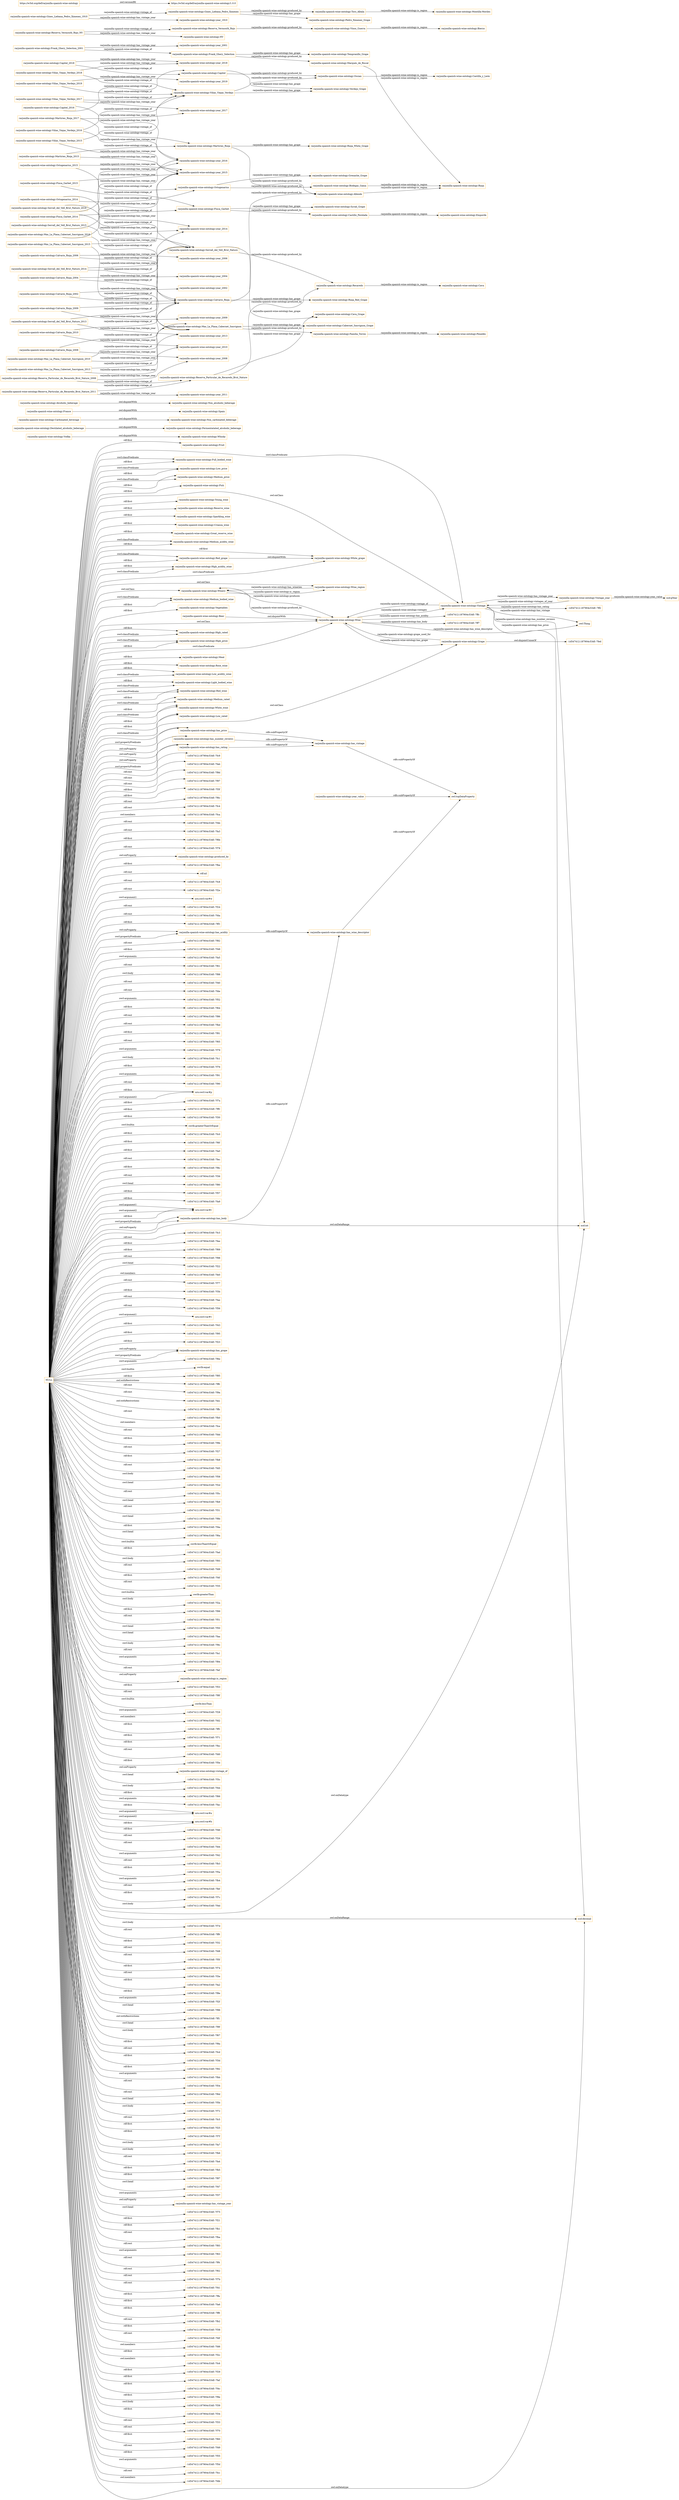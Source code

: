digraph ar2dtool_diagram { 
rankdir=LR;
size="1501"
node [shape = rectangle, color="orange"]; "rarjonilla-spanish-wine-ontology:Fruit" "rarjonilla-spanish-wine-ontology:Winery" "rarjonilla-spanish-wine-ontology:Full_bodied_wine" "rarjonilla-spanish-wine-ontology:Low_price" "rarjonilla-spanish-wine-ontology:Medium_price" "rarjonilla-spanish-wine-ontology:Fish" "rarjonilla-spanish-wine-ontology:Wine_region" "rarjonilla-spanish-wine-ontology:Young_wine" "rarjonilla-spanish-wine-ontology:Whisky" "rarjonilla-spanish-wine-ontology:Destilated_alcoholic_beberage" "rarjonilla-spanish-wine-ontology:Reserve_wine" "rarjonilla-spanish-wine-ontology:Non_carbonated_beberage" "rarjonilla-spanish-wine-ontology:Sparkling_wine" "rarjonilla-spanish-wine-ontology:Crianza_wine" "rarjonilla-spanish-wine-ontology:Vintage_year" "rarjonilla-spanish-wine-ontology:Great_reserve_wine" "rarjonilla-spanish-wine-ontology:Medium_acidity_wine" "rarjonilla-spanish-wine-ontology:France" "rarjonilla-spanish-wine-ontology:Vintage" "rarjonilla-spanish-wine-ontology:Alcoholic_beberage" "rarjonilla-spanish-wine-ontology:High_acidity_wine" "rarjonilla-spanish-wine-ontology:White_grape" "rarjonilla-spanish-wine-ontology:Grape" "rarjonilla-spanish-wine-ontology:Medium_bodied_wine" "rarjonilla-spanish-wine-ontology:Vegetables" "rarjonilla-spanish-wine-ontology:Wine" "rarjonilla-spanish-wine-ontology:High_rated" "rarjonilla-spanish-wine-ontology:High_price" "rarjonilla-spanish-wine-ontology:Spain" "rarjonilla-spanish-wine-ontology:Beer" "rarjonilla-spanish-wine-ontology:Red_grape" "rarjonilla-spanish-wine-ontology:Meat" "rarjonilla-spanish-wine-ontology:Carbonated_beverage" "rarjonilla-spanish-wine-ontology:Rose_wine" "rarjonilla-spanish-wine-ontology:Low_acidity_wine" "rarjonilla-spanish-wine-ontology:Light_bodied_wine" "rarjonilla-spanish-wine-ontology:Red_wine" "rarjonilla-spanish-wine-ontology:Medium_rated" "rarjonilla-spanish-wine-ontology:Non_alcoholic_beberage" "rarjonilla-spanish-wine-ontology:Fermentatated_alcoholic_beberage" "rarjonilla-spanish-wine-ontology:Vodka" "rarjonilla-spanish-wine-ontology:White_wine" "rarjonilla-spanish-wine-ontology:Low_rated" ; /*classes style*/
	"rarjonilla-spanish-wine-ontology:Familia_Torres" -> "rarjonilla-spanish-wine-ontology:Penedès" [ label = "rarjonilla-spanish-wine-ontology:is_region" ];
	"rarjonilla-spanish-wine-ontology:Mas_La_Plana_Cabernet_Sauvignon_2016" -> "rarjonilla-spanish-wine-ontology:Mas_La_Plana_Cabernet_Sauvignon" [ label = "rarjonilla-spanish-wine-ontology:vintage_of" ];
	"rarjonilla-spanish-wine-ontology:Mas_La_Plana_Cabernet_Sauvignon_2016" -> "rarjonilla-spanish-wine-ontology:year_2016" [ label = "rarjonilla-spanish-wine-ontology:has_vintage_year" ];
	"rarjonilla-spanish-wine-ontology:Capitel" -> "rarjonilla-spanish-wine-ontology:Ossian" [ label = "rarjonilla-spanish-wine-ontology:produced_by" ];
	"rarjonilla-spanish-wine-ontology:Capitel" -> "rarjonilla-spanish-wine-ontology:Verdejo_Grape" [ label = "rarjonilla-spanish-wine-ontology:has_grape" ];
	"rarjonilla-spanish-wine-ontology:Vinos_Guerra" -> "rarjonilla-spanish-wine-ontology:Bierzo" [ label = "rarjonilla-spanish-wine-ontology:is_region" ];
	"rarjonilla-spanish-wine-ontology:Frank_Ghery_Selection" -> "rarjonilla-spanish-wine-ontology:Marqués_de_Riscal" [ label = "rarjonilla-spanish-wine-ontology:produced_by" ];
	"rarjonilla-spanish-wine-ontology:Frank_Ghery_Selection" -> "rarjonilla-spanish-wine-ontology:Tempranillo_Grape" [ label = "rarjonilla-spanish-wine-ontology:has_grape" ];
	"rarjonilla-spanish-wine-ontology:Capitel_2016" -> "rarjonilla-spanish-wine-ontology:Capitel" [ label = "rarjonilla-spanish-wine-ontology:vintage_of" ];
	"rarjonilla-spanish-wine-ontology:Capitel_2016" -> "rarjonilla-spanish-wine-ontology:year_2016" [ label = "rarjonilla-spanish-wine-ontology:has_vintage_year" ];
	"rarjonilla-spanish-wine-ontology:Mas_La_Plana_Cabernet_Sauvignon_2010" -> "rarjonilla-spanish-wine-ontology:Mas_La_Plana_Cabernet_Sauvignon" [ label = "rarjonilla-spanish-wine-ontology:vintage_of" ];
	"rarjonilla-spanish-wine-ontology:Mas_La_Plana_Cabernet_Sauvignon_2010" -> "rarjonilla-spanish-wine-ontology:year_2010" [ label = "rarjonilla-spanish-wine-ontology:has_vintage_year" ];
	"rarjonilla-spanish-wine-ontology:Viñas_Viejas_Verdejo" -> "rarjonilla-spanish-wine-ontology:Ossian" [ label = "rarjonilla-spanish-wine-ontology:produced_by" ];
	"rarjonilla-spanish-wine-ontology:Viñas_Viejas_Verdejo" -> "rarjonilla-spanish-wine-ontology:Verdejo_Grape" [ label = "rarjonilla-spanish-wine-ontology:has_grape" ];
	"rarjonilla-spanish-wine-ontology:Viñas_Viejas_Verdejo_2018" -> "rarjonilla-spanish-wine-ontology:Viñas_Viejas_Verdejo" [ label = "rarjonilla-spanish-wine-ontology:vintage_of" ];
	"rarjonilla-spanish-wine-ontology:Viñas_Viejas_Verdejo_2018" -> "rarjonilla-spanish-wine-ontology:year_2018" [ label = "rarjonilla-spanish-wine-ontology:has_vintage_year" ];
	"rarjonilla-spanish-wine-ontology:Finca_Garbet" -> "rarjonilla-spanish-wine-ontology:Castillo_Perelada" [ label = "rarjonilla-spanish-wine-ontology:produced_by" ];
	"rarjonilla-spanish-wine-ontology:Finca_Garbet" -> "rarjonilla-spanish-wine-ontology:Syrah_Grape" [ label = "rarjonilla-spanish-wine-ontology:has_grape" ];
	"rarjonilla-spanish-wine-ontology:Serrall_del_Vell_Brut_Nature_2013" -> "rarjonilla-spanish-wine-ontology:Serrall_del_Vell_Brut_Nature" [ label = "rarjonilla-spanish-wine-ontology:vintage_of" ];
	"rarjonilla-spanish-wine-ontology:Serrall_del_Vell_Brut_Nature_2013" -> "rarjonilla-spanish-wine-ontology:year_2013" [ label = "rarjonilla-spanish-wine-ontology:has_vintage_year" ];
	"rarjonilla-spanish-wine-ontology:Mas_La_Plana_Cabernet_Sauvignon_2015" -> "rarjonilla-spanish-wine-ontology:Mas_La_Plana_Cabernet_Sauvignon" [ label = "rarjonilla-spanish-wine-ontology:vintage_of" ];
	"rarjonilla-spanish-wine-ontology:Mas_La_Plana_Cabernet_Sauvignon_2015" -> "rarjonilla-spanish-wine-ontology:year_2015" [ label = "rarjonilla-spanish-wine-ontology:has_vintage_year" ];
	"rarjonilla-spanish-wine-ontology:Reserva_Vermouth_Rojo" -> "rarjonilla-spanish-wine-ontology:Vinos_Guerra" [ label = "rarjonilla-spanish-wine-ontology:produced_by" ];
	"rarjonilla-spanish-wine-ontology:Castillo_Perelada" -> "rarjonilla-spanish-wine-ontology:Empordà" [ label = "rarjonilla-spanish-wine-ontology:is_region" ];
	"rarjonilla-spanish-wine-ontology:Reserva_Particular_de_Recaredo_Brut_Nature_2011" -> "rarjonilla-spanish-wine-ontology:Reserva_Particular_de_Recaredo_Brut_Nature" [ label = "rarjonilla-spanish-wine-ontology:vintage_of" ];
	"rarjonilla-spanish-wine-ontology:Reserva_Particular_de_Recaredo_Brut_Nature_2011" -> "rarjonilla-spanish-wine-ontology:year_2011" [ label = "rarjonilla-spanish-wine-ontology:has_vintage_year" ];
	"rarjonilla-spanish-wine-ontology:Beer" -> "rarjonilla-spanish-wine-ontology:Wine" [ label = "owl:disjointWith" ];
	"rarjonilla-spanish-wine-ontology:has_number_reviews" -> "rarjonilla-spanish-wine-ontology:has_vintage" [ label = "rdfs:subPropertyOf" ];
	"rarjonilla-spanish-wine-ontology:Viñas_Viejas_Verdejo_2017" -> "rarjonilla-spanish-wine-ontology:Viñas_Viejas_Verdejo" [ label = "rarjonilla-spanish-wine-ontology:vintage_of" ];
	"rarjonilla-spanish-wine-ontology:Viñas_Viejas_Verdejo_2017" -> "rarjonilla-spanish-wine-ontology:year_2017" [ label = "rarjonilla-spanish-wine-ontology:has_vintage_year" ];
	"rarjonilla-spanish-wine-ontology:Grape" -> "-1d547412:187904c53df:-7fed" [ label = "owl:disjointUnionOf" ];
	"rarjonilla-spanish-wine-ontology:Calvario_Rioja_2004" -> "rarjonilla-spanish-wine-ontology:Calvario_Rioja" [ label = "rarjonilla-spanish-wine-ontology:vintage_of" ];
	"rarjonilla-spanish-wine-ontology:Calvario_Rioja_2004" -> "rarjonilla-spanish-wine-ontology:year_2004" [ label = "rarjonilla-spanish-wine-ontology:has_vintage_year" ];
	"rarjonilla-spanish-wine-ontology:year_value" -> "owl:topDataProperty" [ label = "rdfs:subPropertyOf" ];
	"rarjonilla-spanish-wine-ontology:has_acidity" -> "rarjonilla-spanish-wine-ontology:has_wine_descriptor" [ label = "rdfs:subPropertyOf" ];
	"rarjonilla-spanish-wine-ontology:France" -> "rarjonilla-spanish-wine-ontology:Spain" [ label = "owl:disjointWith" ];
	"rarjonilla-spanish-wine-ontology:Allende" -> "rarjonilla-spanish-wine-ontology:Rioja" [ label = "rarjonilla-spanish-wine-ontology:is_region" ];
	"rarjonilla-spanish-wine-ontology:has_rating" -> "rarjonilla-spanish-wine-ontology:has_vintage" [ label = "rdfs:subPropertyOf" ];
	"rarjonilla-spanish-wine-ontology:has_vintage" -> "owl:topDataProperty" [ label = "rdfs:subPropertyOf" ];
	"rarjonilla-spanish-wine-ontology:Octogenarius_2015" -> "rarjonilla-spanish-wine-ontology:Octogenarius" [ label = "rarjonilla-spanish-wine-ontology:vintage_of" ];
	"rarjonilla-spanish-wine-ontology:Octogenarius_2015" -> "rarjonilla-spanish-wine-ontology:year_2015" [ label = "rarjonilla-spanish-wine-ontology:has_vintage_year" ];
	"rarjonilla-spanish-wine-ontology:Calvario_Rioja_2009" -> "rarjonilla-spanish-wine-ontology:Calvario_Rioja" [ label = "rarjonilla-spanish-wine-ontology:vintage_of" ];
	"rarjonilla-spanish-wine-ontology:Calvario_Rioja_2009" -> "rarjonilla-spanish-wine-ontology:year_2009" [ label = "rarjonilla-spanish-wine-ontology:has_vintage_year" ];
	"rarjonilla-spanish-wine-ontology:Vodka" -> "rarjonilla-spanish-wine-ontology:Whisky" [ label = "owl:disjointWith" ];
	"rarjonilla-spanish-wine-ontology:Mas_La_Plana_Cabernet_Sauvignon" -> "rarjonilla-spanish-wine-ontology:Familia_Torres" [ label = "rarjonilla-spanish-wine-ontology:produced_by" ];
	"rarjonilla-spanish-wine-ontology:Mas_La_Plana_Cabernet_Sauvignon" -> "rarjonilla-spanish-wine-ontology:Cabernet_Sauvignon_Grape" [ label = "rarjonilla-spanish-wine-ontology:has_grape" ];
	"rarjonilla-spanish-wine-ontology:Destilated_alcoholic_beberage" -> "rarjonilla-spanish-wine-ontology:Fermentatated_alcoholic_beberage" [ label = "owl:disjointWith" ];
	"rarjonilla-spanish-wine-ontology:Martiries_Rioja_2017" -> "rarjonilla-spanish-wine-ontology:Martiries_Rioja" [ label = "rarjonilla-spanish-wine-ontology:vintage_of" ];
	"rarjonilla-spanish-wine-ontology:Martiries_Rioja_2017" -> "rarjonilla-spanish-wine-ontology:year_2017" [ label = "rarjonilla-spanish-wine-ontology:has_vintage_year" ];
	"rarjonilla-spanish-wine-ontology:Viñas_Viejas_Verdejo_2016" -> "rarjonilla-spanish-wine-ontology:Viñas_Viejas_Verdejo" [ label = "rarjonilla-spanish-wine-ontology:vintage_of" ];
	"rarjonilla-spanish-wine-ontology:Viñas_Viejas_Verdejo_2016" -> "rarjonilla-spanish-wine-ontology:year_2016" [ label = "rarjonilla-spanish-wine-ontology:has_vintage_year" ];
	"rarjonilla-spanish-wine-ontology:Martiries_Rioja" -> "rarjonilla-spanish-wine-ontology:Allende" [ label = "rarjonilla-spanish-wine-ontology:produced_by" ];
	"rarjonilla-spanish-wine-ontology:Martiries_Rioja" -> "rarjonilla-spanish-wine-ontology:Rioja_White_Grape" [ label = "rarjonilla-spanish-wine-ontology:has_grape" ];
	"rarjonilla-spanish-wine-ontology:Finca_Garbet_2015" -> "rarjonilla-spanish-wine-ontology:Finca_Garbet" [ label = "rarjonilla-spanish-wine-ontology:vintage_of" ];
	"rarjonilla-spanish-wine-ontology:Finca_Garbet_2015" -> "rarjonilla-spanish-wine-ontology:year_2015" [ label = "rarjonilla-spanish-wine-ontology:has_vintage_year" ];
	"rarjonilla-spanish-wine-ontology:has_body" -> "rarjonilla-spanish-wine-ontology:has_wine_descriptor" [ label = "rdfs:subPropertyOf" ];
	"rarjonilla-spanish-wine-ontology:Reserva_Particular_de_Recaredo_Brut_Nature_2008" -> "rarjonilla-spanish-wine-ontology:Reserva_Particular_de_Recaredo_Brut_Nature" [ label = "rarjonilla-spanish-wine-ontology:vintage_of" ];
	"rarjonilla-spanish-wine-ontology:Reserva_Particular_de_Recaredo_Brut_Nature_2008" -> "rarjonilla-spanish-wine-ontology:year_2008" [ label = "rarjonilla-spanish-wine-ontology:has_vintage_year" ];
	"rarjonilla-spanish-wine-ontology:Marqués_de_Riscal" -> "rarjonilla-spanish-wine-ontology:Rioja" [ label = "rarjonilla-spanish-wine-ontology:is_region" ];
	"rarjonilla-spanish-wine-ontology:Frank_Ghery_Selection_2001" -> "rarjonilla-spanish-wine-ontology:Frank_Ghery_Selection" [ label = "rarjonilla-spanish-wine-ontology:vintage_of" ];
	"rarjonilla-spanish-wine-ontology:Frank_Ghery_Selection_2001" -> "rarjonilla-spanish-wine-ontology:year_2001" [ label = "rarjonilla-spanish-wine-ontology:has_vintage_year" ];
	"rarjonilla-spanish-wine-ontology:Mas_La_Plana_Cabernet_Sauvignon_2013" -> "rarjonilla-spanish-wine-ontology:Mas_La_Plana_Cabernet_Sauvignon" [ label = "rarjonilla-spanish-wine-ontology:vintage_of" ];
	"rarjonilla-spanish-wine-ontology:Mas_La_Plana_Cabernet_Sauvignon_2013" -> "rarjonilla-spanish-wine-ontology:year_2013" [ label = "rarjonilla-spanish-wine-ontology:has_vintage_year" ];
	"NULL" -> "-1d547412:187904c53df:-7fc9" [ label = "rdf:rest" ];
	"NULL" -> "rarjonilla-spanish-wine-ontology:has_number_reviews" [ label = "owl:onProperty" ];
	"NULL" -> "-1d547412:187904c53df:-7fab" [ label = "rdf:rest" ];
	"NULL" -> "-1d547412:187904c53df:-7f8d" [ label = "rdf:rest" ];
	"NULL" -> "-1d547412:187904c53df:-7f97" [ label = "rdf:first" ];
	"NULL" -> "rarjonilla-spanish-wine-ontology:Low_acidity_wine" [ label = "rdf:first" ];
	"NULL" -> "-1d547412:187904c53df:-7f3f" [ label = "rdf:first" ];
	"NULL" -> "-1d547412:187904c53df:-7f6c" [ label = "rdf:rest" ];
	"NULL" -> "-1d547412:187904c53df:-7fc4" [ label = "rdf:rest" ];
	"NULL" -> "-1d547412:187904c53df:-7fca" [ label = "owl:members" ];
	"NULL" -> "-1d547412:187904c53df:-7f4b" [ label = "rdf:rest" ];
	"NULL" -> "rarjonilla-spanish-wine-ontology:Full_bodied_wine" [ label = "rdf:first" ];
	"NULL" -> "-1d547412:187904c53df:-7fa3" [ label = "rdf:rest" ];
	"NULL" -> "-1d547412:187904c53df:-7f6b" [ label = "rdf:first" ];
	"NULL" -> "rarjonilla-spanish-wine-ontology:High_acidity_wine" [ label = "swrl:classPredicate" ];
	"NULL" -> "-1d547412:187904c53df:-7f78" [ label = "rdf:rest" ];
	"NULL" -> "rarjonilla-spanish-wine-ontology:produced_by" [ label = "owl:onProperty" ];
	"NULL" -> "-1d547412:187904c53df:-7fbe" [ label = "rdf:first" ];
	"NULL" -> "rdf:nil" [ label = "rdf:rest" ];
	"NULL" -> "-1d547412:187904c53df:-7fc8" [ label = "rdf:rest" ];
	"NULL" -> "rarjonilla-spanish-wine-ontology:Wine" [ label = "owl:onClass" ];
	"NULL" -> "rarjonilla-spanish-wine-ontology:Red_grape" [ label = "swrl:classPredicate" ];
	"NULL" -> "-1d547412:187904c53df:-7f2e" [ label = "rdf:rest" ];
	"NULL" -> "rarjonilla-spanish-wine-ontology:Medium_rated" [ label = "swrl:classPredicate" ];
	"NULL" -> "urn:swrl:var#w" [ label = "swrl:argument1" ];
	"NULL" -> "-1d547412:187904c53df:-7f24" [ label = "rdf:rest" ];
	"NULL" -> "-1d547412:187904c53df:-7fda" [ label = "rdf:rest" ];
	"NULL" -> "-1d547412:187904c53df:-7ff3" [ label = "rdf:first" ];
	"NULL" -> "rarjonilla-spanish-wine-ontology:has_price" [ label = "swrl:propertyPredicate" ];
	"NULL" -> "-1d547412:187904c53df:-7f82" [ label = "rdf:rest" ];
	"NULL" -> "-1d547412:187904c53df:-7f48" [ label = "rdf:first" ];
	"NULL" -> "rarjonilla-spanish-wine-ontology:Vintage" [ label = "swrl:classPredicate" ];
	"NULL" -> "-1d547412:187904c53df:-7fa5" [ label = "swrl:arguments" ];
	"NULL" -> "-1d547412:187904c53df:-7f61" [ label = "rdf:rest" ];
	"NULL" -> "-1d547412:187904c53df:-7f88" [ label = "swrl:body" ];
	"NULL" -> "-1d547412:187904c53df:-7f40" [ label = "rdf:rest" ];
	"NULL" -> "rarjonilla-spanish-wine-ontology:Low_price" [ label = "rdf:first" ];
	"NULL" -> "rarjonilla-spanish-wine-ontology:White_grape" [ label = "swrl:classPredicate" ];
	"NULL" -> "-1d547412:187904c53df:-7fde" [ label = "rdf:rest" ];
	"NULL" -> "-1d547412:187904c53df:-7f52" [ label = "swrl:arguments" ];
	"NULL" -> "-1d547412:187904c53df:-7f64" [ label = "rdf:first" ];
	"NULL" -> "rarjonilla-spanish-wine-ontology:Red_wine" [ label = "swrl:classPredicate" ];
	"NULL" -> "-1d547412:187904c53df:-7f86" [ label = "rdf:rest" ];
	"NULL" -> "-1d547412:187904c53df:-7fbd" [ label = "rdf:rest" ];
	"NULL" -> "-1d547412:187904c53df:-7f81" [ label = "rdf:first" ];
	"NULL" -> "rarjonilla-spanish-wine-ontology:has_rating" [ label = "owl:onProperty" ];
	"NULL" -> "-1d547412:187904c53df:-7f65" [ label = "rdf:rest" ];
	"NULL" -> "rarjonilla-spanish-wine-ontology:Medium_bodied_wine" [ label = "swrl:classPredicate" ];
	"NULL" -> "-1d547412:187904c53df:-7f79" [ label = "swrl:arguments" ];
	"NULL" -> "rarjonilla-spanish-wine-ontology:has_acidity" [ label = "swrl:propertyPredicate" ];
	"NULL" -> "rarjonilla-spanish-wine-ontology:Wine" [ label = "swrl:classPredicate" ];
	"NULL" -> "-1d547412:187904c53df:-7fc1" [ label = "swrl:body" ];
	"NULL" -> "-1d547412:187904c53df:-7f76" [ label = "rdf:first" ];
	"NULL" -> "rarjonilla-spanish-wine-ontology:Crianza_wine" [ label = "rdf:first" ];
	"NULL" -> "-1d547412:187904c53df:-7f91" [ label = "swrl:arguments" ];
	"NULL" -> "-1d547412:187904c53df:-7f90" [ label = "rdf:rest" ];
	"NULL" -> "urn:swrl:var#p" [ label = "rdf:first" ];
	"NULL" -> "-1d547412:187904c53df:-7f7a" [ label = "rdf:first" ];
	"NULL" -> "-1d547412:187904c53df:-7ff0" [ label = "rdf:first" ];
	"NULL" -> "-1d547412:187904c53df:-7f30" [ label = "rdf:first" ];
	"NULL" -> "swrlb:greaterThanOrEqual" [ label = "swrl:builtin" ];
	"NULL" -> "rarjonilla-spanish-wine-ontology:Sparkling_wine" [ label = "rdf:first" ];
	"NULL" -> "-1d547412:187904c53df:-7fc0" [ label = "rdf:first" ];
	"NULL" -> "-1d547412:187904c53df:-7f6f" [ label = "rdf:first" ];
	"NULL" -> "-1d547412:187904c53df:-7fa0" [ label = "rdf:first" ];
	"NULL" -> "-1d547412:187904c53df:-7fec" [ label = "rdf:rest" ];
	"NULL" -> "-1d547412:187904c53df:-7f8c" [ label = "rdf:first" ];
	"NULL" -> "-1d547412:187904c53df:-7f36" [ label = "rdf:rest" ];
	"NULL" -> "-1d547412:187904c53df:-7f80" [ label = "swrl:head" ];
	"NULL" -> "-1d547412:187904c53df:-7f57" [ label = "rdf:first" ];
	"NULL" -> "-1d547412:187904c53df:-7fa9" [ label = "rdf:first" ];
	"NULL" -> "rarjonilla-spanish-wine-ontology:Vegetables" [ label = "rdf:first" ];
	"NULL" -> "urn:swrl:var#r" [ label = "swrl:argument1" ];
	"NULL" -> "xsd:int" [ label = "owl:onDatatype" ];
	"NULL" -> "-1d547412:187904c53df:-7fc3" [ label = "rdf:rest" ];
	"NULL" -> "-1d547412:187904c53df:-7fee" [ label = "rdf:first" ];
	"NULL" -> "-1d547412:187904c53df:-7f69" [ label = "rdf:first" ];
	"NULL" -> "rarjonilla-spanish-wine-ontology:Medium_rated" [ label = "rdf:first" ];
	"NULL" -> "-1d547412:187904c53df:-7f98" [ label = "rdf:rest" ];
	"NULL" -> "-1d547412:187904c53df:-7f22" [ label = "swrl:head" ];
	"NULL" -> "urn:swrl:var#p" [ label = "swrl:argument2" ];
	"NULL" -> "-1d547412:187904c53df:-7fe0" [ label = "owl:members" ];
	"NULL" -> "-1d547412:187904c53df:-7f77" [ label = "rdf:rest" ];
	"NULL" -> "-1d547412:187904c53df:-7f3b" [ label = "rdf:first" ];
	"NULL" -> "-1d547412:187904c53df:-7fae" [ label = "rdf:rest" ];
	"NULL" -> "rarjonilla-spanish-wine-ontology:has_price" [ label = "owl:onProperty" ];
	"NULL" -> "-1d547412:187904c53df:-7f56" [ label = "rdf:rest" ];
	"NULL" -> "urn:swrl:var#v" [ label = "swrl:argument1" ];
	"NULL" -> "-1d547412:187904c53df:-7f43" [ label = "rdf:first" ];
	"NULL" -> "-1d547412:187904c53df:-7f95" [ label = "rdf:first" ];
	"NULL" -> "-1d547412:187904c53df:-7f23" [ label = "rdf:first" ];
	"NULL" -> "rarjonilla-spanish-wine-ontology:Light_bodied_wine" [ label = "rdf:first" ];
	"NULL" -> "rarjonilla-spanish-wine-ontology:has_grape" [ label = "owl:onProperty" ];
	"NULL" -> "-1d547412:187904c53df:-7f6e" [ label = "swrl:arguments" ];
	"NULL" -> "swrlb:equal" [ label = "swrl:builtin" ];
	"NULL" -> "-1d547412:187904c53df:-7f85" [ label = "rdf:first" ];
	"NULL" -> "-1d547412:187904c53df:-7ff6" [ label = "owl:withRestrictions" ];
	"NULL" -> "-1d547412:187904c53df:-7f9a" [ label = "rdf:rest" ];
	"NULL" -> "-1d547412:187904c53df:-7fd1" [ label = "rdf:rest" ];
	"NULL" -> "rarjonilla-spanish-wine-ontology:has_acidity" [ label = "owl:onProperty" ];
	"NULL" -> "-1d547412:187904c53df:-7ffb" [ label = "owl:withRestrictions" ];
	"NULL" -> "-1d547412:187904c53df:-7fb0" [ label = "rdf:rest" ];
	"NULL" -> "-1d547412:187904c53df:-7fce" [ label = "owl:members" ];
	"NULL" -> "-1d547412:187904c53df:-7fdd" [ label = "rdf:rest" ];
	"NULL" -> "rarjonilla-spanish-wine-ontology:Rose_wine" [ label = "rdf:first" ];
	"NULL" -> "-1d547412:187904c53df:-7f9b" [ label = "rdf:first" ];
	"NULL" -> "-1d547412:187904c53df:-7f27" [ label = "rdf:rest" ];
	"NULL" -> "-1d547412:187904c53df:-7fb8" [ label = "rdf:first" ];
	"NULL" -> "-1d547412:187904c53df:-7fd5" [ label = "rdf:rest" ];
	"NULL" -> "-1d547412:187904c53df:-7f58" [ label = "swrl:body" ];
	"NULL" -> "-1d547412:187904c53df:-7f2d" [ label = "swrl:head" ];
	"NULL" -> "-1d547412:187904c53df:-7f5c" [ label = "rdf:rest" ];
	"NULL" -> "rarjonilla-spanish-wine-ontology:Vintage" [ label = "owl:onClass" ];
	"NULL" -> "-1d547412:187904c53df:-7fb9" [ label = "swrl:head" ];
	"NULL" -> "rarjonilla-spanish-wine-ontology:Medium_bodied_wine" [ label = "rdf:first" ];
	"NULL" -> "rarjonilla-spanish-wine-ontology:Red_wine" [ label = "rdf:first" ];
	"NULL" -> "-1d547412:187904c53df:-7f31" [ label = "rdf:rest" ];
	"NULL" -> "-1d547412:187904c53df:-7f8b" [ label = "swrl:head" ];
	"NULL" -> "-1d547412:187904c53df:-7f4a" [ label = "rdf:first" ];
	"NULL" -> "-1d547412:187904c53df:-7f6a" [ label = "swrl:head" ];
	"NULL" -> "swrlb:lessThanOrEqual" [ label = "swrl:builtin" ];
	"NULL" -> "-1d547412:187904c53df:-7fad" [ label = "rdf:first" ];
	"NULL" -> "-1d547412:187904c53df:-7f93" [ label = "swrl:body" ];
	"NULL" -> "-1d547412:187904c53df:-7fd9" [ label = "rdf:rest" ];
	"NULL" -> "-1d547412:187904c53df:-7f4f" [ label = "rdf:first" ];
	"NULL" -> "urn:swrl:var#r" [ label = "swrl:argument2" ];
	"NULL" -> "rarjonilla-spanish-wine-ontology:has_rating" [ label = "swrl:propertyPredicate" ];
	"NULL" -> "-1d547412:187904c53df:-7f35" [ label = "rdf:rest" ];
	"NULL" -> "rarjonilla-spanish-wine-ontology:Low_rated" [ label = "rdf:first" ];
	"NULL" -> "rarjonilla-spanish-wine-ontology:Meat" [ label = "rdf:first" ];
	"NULL" -> "swrlb:greaterThan" [ label = "swrl:builtin" ];
	"NULL" -> "-1d547412:187904c53df:-7f2a" [ label = "swrl:body" ];
	"NULL" -> "-1d547412:187904c53df:-7f99" [ label = "rdf:first" ];
	"NULL" -> "-1d547412:187904c53df:-7f51" [ label = "rdf:rest" ];
	"NULL" -> "-1d547412:187904c53df:-7f50" [ label = "swrl:head" ];
	"NULL" -> "-1d547412:187904c53df:-7faa" [ label = "swrl:head" ];
	"NULL" -> "-1d547412:187904c53df:-7f9c" [ label = "swrl:body" ];
	"NULL" -> "-1d547412:187904c53df:-7fa1" [ label = "rdf:rest" ];
	"NULL" -> "-1d547412:187904c53df:-7f84" [ label = "swrl:arguments" ];
	"NULL" -> "-1d547412:187904c53df:-7fef" [ label = "rdf:rest" ];
	"NULL" -> "rarjonilla-spanish-wine-ontology:is_region" [ label = "owl:onProperty" ];
	"NULL" -> "-1d547412:187904c53df:-7f53" [ label = "rdf:first" ];
	"NULL" -> "rarjonilla-spanish-wine-ontology:Medium_price" [ label = "rdf:first" ];
	"NULL" -> "-1d547412:187904c53df:-7f8f" [ label = "rdf:rest" ];
	"NULL" -> "swrlb:lessThan" [ label = "swrl:builtin" ];
	"NULL" -> "-1d547412:187904c53df:-7f28" [ label = "swrl:arguments" ];
	"NULL" -> "rarjonilla-spanish-wine-ontology:Winery" [ label = "owl:onClass" ];
	"NULL" -> "-1d547412:187904c53df:-7fd2" [ label = "owl:members" ];
	"NULL" -> "-1d547412:187904c53df:-7ff5" [ label = "rdf:first" ];
	"NULL" -> "-1d547412:187904c53df:-7f71" [ label = "rdf:first" ];
	"NULL" -> "rarjonilla-spanish-wine-ontology:Young_wine" [ label = "rdf:first" ];
	"NULL" -> "-1d547412:187904c53df:-7fbc" [ label = "rdf:first" ];
	"NULL" -> "-1d547412:187904c53df:-7fd0" [ label = "rdf:rest" ];
	"NULL" -> "rarjonilla-spanish-wine-ontology:High_rated" [ label = "rdf:first" ];
	"NULL" -> "-1d547412:187904c53df:-7f5e" [ label = "rdf:first" ];
	"NULL" -> "rarjonilla-spanish-wine-ontology:vintage_of" [ label = "owl:onProperty" ];
	"NULL" -> "-1d547412:187904c53df:-7f3c" [ label = "swrl:head" ];
	"NULL" -> "-1d547412:187904c53df:-7f44" [ label = "swrl:body" ];
	"NULL" -> "-1d547412:187904c53df:-7f66" [ label = "rdf:first" ];
	"NULL" -> "-1d547412:187904c53df:-7fac" [ label = "swrl:arguments" ];
	"NULL" -> "urn:swrl:var#a" [ label = "rdf:first" ];
	"NULL" -> "urn:swrl:var#b" [ label = "swrl:argument2" ];
	"NULL" -> "-1d547412:187904c53df:-7f46" [ label = "rdf:first" ];
	"NULL" -> "-1d547412:187904c53df:-7f26" [ label = "rdf:rest" ];
	"NULL" -> "rarjonilla-spanish-wine-ontology:Great_reserve_wine" [ label = "rdf:first" ];
	"NULL" -> "rarjonilla-spanish-wine-ontology:White_grape" [ label = "rdf:first" ];
	"NULL" -> "-1d547412:187904c53df:-7fd4" [ label = "rdf:rest" ];
	"NULL" -> "-1d547412:187904c53df:-7f42" [ label = "swrl:arguments" ];
	"NULL" -> "xsd:int" [ label = "owl:onDataRange" ];
	"NULL" -> "-1d547412:187904c53df:-7fb3" [ label = "rdf:rest" ];
	"NULL" -> "-1d547412:187904c53df:-7f5a" [ label = "rdf:first" ];
	"NULL" -> "-1d547412:187904c53df:-7fb4" [ label = "swrl:arguments" ];
	"NULL" -> "-1d547412:187904c53df:-7fbf" [ label = "rdf:rest" ];
	"NULL" -> "rarjonilla-spanish-wine-ontology:has_grape" [ label = "swrl:propertyPredicate" ];
	"NULL" -> "rarjonilla-spanish-wine-ontology:Low_rated" [ label = "swrl:classPredicate" ];
	"NULL" -> "rarjonilla-spanish-wine-ontology:High_acidity_wine" [ label = "rdf:first" ];
	"NULL" -> "-1d547412:187904c53df:-7f7c" [ label = "rdf:first" ];
	"NULL" -> "urn:swrl:var#r" [ label = "rdf:first" ];
	"NULL" -> "-1d547412:187904c53df:-7f4d" [ label = "swrl:body" ];
	"NULL" -> "xsd:decimal" [ label = "owl:onDataRange" ];
	"NULL" -> "-1d547412:187904c53df:-7f7d" [ label = "swrl:body" ];
	"NULL" -> "rarjonilla-spanish-wine-ontology:White_wine" [ label = "swrl:classPredicate" ];
	"NULL" -> "-1d547412:187904c53df:-7ff9" [ label = "rdf:rest" ];
	"NULL" -> "urn:swrl:var#b" [ label = "rdf:first" ];
	"NULL" -> "-1d547412:187904c53df:-7f32" [ label = "rdf:first" ];
	"NULL" -> "-1d547412:187904c53df:-7fd8" [ label = "rdf:rest" ];
	"NULL" -> "urn:swrl:var#a" [ label = "swrl:argument2" ];
	"NULL" -> "-1d547412:187904c53df:-7f5f" [ label = "rdf:rest" ];
	"NULL" -> "-1d547412:187904c53df:-7f74" [ label = "rdf:first" ];
	"NULL" -> "-1d547412:187904c53df:-7f3e" [ label = "rdf:rest" ];
	"NULL" -> "-1d547412:187904c53df:-7fa2" [ label = "rdf:first" ];
	"NULL" -> "-1d547412:187904c53df:-7f8e" [ label = "rdf:first" ];
	"NULL" -> "rarjonilla-spanish-wine-ontology:Full_bodied_wine" [ label = "swrl:classPredicate" ];
	"NULL" -> "-1d547412:187904c53df:-7f2f" [ label = "swrl:arguments" ];
	"NULL" -> "-1d547412:187904c53df:-7f96" [ label = "swrl:head" ];
	"NULL" -> "-1d547412:187904c53df:-7ff1" [ label = "owl:withRestrictions" ];
	"NULL" -> "-1d547412:187904c53df:-7f9f" [ label = "swrl:head" ];
	"NULL" -> "rarjonilla-spanish-wine-ontology:Fish" [ label = "rdf:first" ];
	"NULL" -> "-1d547412:187904c53df:-7f67" [ label = "swrl:body" ];
	"NULL" -> "-1d547412:187904c53df:-7f8a" [ label = "rdf:first" ];
	"NULL" -> "rarjonilla-spanish-wine-ontology:Light_bodied_wine" [ label = "swrl:classPredicate" ];
	"NULL" -> "-1d547412:187904c53df:-7fcd" [ label = "rdf:rest" ];
	"NULL" -> "-1d547412:187904c53df:-7f3d" [ label = "rdf:first" ];
	"NULL" -> "-1d547412:187904c53df:-7f92" [ label = "rdf:first" ];
	"NULL" -> "-1d547412:187904c53df:-7fbb" [ label = "swrl:arguments" ];
	"NULL" -> "rarjonilla-spanish-wine-ontology:Medium_price" [ label = "swrl:classPredicate" ];
	"NULL" -> "-1d547412:187904c53df:-7f54" [ label = "rdf:rest" ];
	"NULL" -> "-1d547412:187904c53df:-7f6d" [ label = "rdf:rest" ];
	"NULL" -> "-1d547412:187904c53df:-7f5b" [ label = "swrl:head" ];
	"NULL" -> "-1d547412:187904c53df:-7f72" [ label = "swrl:body" ];
	"NULL" -> "-1d547412:187904c53df:-7fc5" [ label = "rdf:rest" ];
	"NULL" -> "-1d547412:187904c53df:-7f25" [ label = "rdf:first" ];
	"NULL" -> "-1d547412:187904c53df:-7f7f" [ label = "rdf:first" ];
	"NULL" -> "-1d547412:187904c53df:-7fa7" [ label = "swrl:body" ];
	"NULL" -> "-1d547412:187904c53df:-7fb6" [ label = "swrl:body" ];
	"NULL" -> "-1d547412:187904c53df:-7fa4" [ label = "rdf:rest" ];
	"NULL" -> "rarjonilla-spanish-wine-ontology:has_body" [ label = "owl:onProperty" ];
	"NULL" -> "-1d547412:187904c53df:-7fb5" [ label = "rdf:first" ];
	"NULL" -> "-1d547412:187904c53df:-7f87" [ label = "rdf:first" ];
	"NULL" -> "-1d547412:187904c53df:-7f47" [ label = "swrl:head" ];
	"NULL" -> "rarjonilla-spanish-wine-ontology:Red_grape" [ label = "rdf:first" ];
	"NULL" -> "rarjonilla-spanish-wine-ontology:has_body" [ label = "swrl:propertyPredicate" ];
	"NULL" -> "rarjonilla-spanish-wine-ontology:High_rated" [ label = "swrl:classPredicate" ];
	"NULL" -> "rarjonilla-spanish-wine-ontology:High_price" [ label = "swrl:classPredicate" ];
	"NULL" -> "-1d547412:187904c53df:-7f37" [ label = "swrl:arguments" ];
	"NULL" -> "rarjonilla-spanish-wine-ontology:has_vintage_year" [ label = "owl:onProperty" ];
	"NULL" -> "-1d547412:187904c53df:-7f75" [ label = "swrl:head" ];
	"NULL" -> "-1d547412:187904c53df:-7f21" [ label = "rdf:first" ];
	"NULL" -> "-1d547412:187904c53df:-7fb1" [ label = "rdf:first" ];
	"NULL" -> "rarjonilla-spanish-wine-ontology:High_price" [ label = "rdf:first" ];
	"NULL" -> "-1d547412:187904c53df:-7fba" [ label = "rdf:rest" ];
	"NULL" -> "-1d547412:187904c53df:-7f83" [ label = "rdf:rest" ];
	"NULL" -> "rarjonilla-spanish-wine-ontology:Low_price" [ label = "swrl:classPredicate" ];
	"NULL" -> "-1d547412:187904c53df:-7f63" [ label = "swrl:arguments" ];
	"NULL" -> "rarjonilla-spanish-wine-ontology:Low_acidity_wine" [ label = "swrl:classPredicate" ];
	"NULL" -> "-1d547412:187904c53df:-7ff4" [ label = "rdf:rest" ];
	"NULL" -> "-1d547412:187904c53df:-7f62" [ label = "rdf:rest" ];
	"NULL" -> "-1d547412:187904c53df:-7f7b" [ label = "rdf:rest" ];
	"NULL" -> "rarjonilla-spanish-wine-ontology:Grape" [ label = "owl:onClass" ];
	"NULL" -> "-1d547412:187904c53df:-7f41" [ label = "rdf:rest" ];
	"NULL" -> "-1d547412:187904c53df:-7ffa" [ label = "rdf:first" ];
	"NULL" -> "-1d547412:187904c53df:-7fa6" [ label = "rdf:first" ];
	"NULL" -> "rarjonilla-spanish-wine-ontology:Fruit" [ label = "rdf:first" ];
	"NULL" -> "-1d547412:187904c53df:-7ff8" [ label = "rdf:first" ];
	"NULL" -> "-1d547412:187904c53df:-7fb2" [ label = "rdf:rest" ];
	"NULL" -> "-1d547412:187904c53df:-7f38" [ label = "rdf:first" ];
	"NULL" -> "-1d547412:187904c53df:-7fdf" [ label = "rdf:rest" ];
	"NULL" -> "rarjonilla-spanish-wine-ontology:Wine_region" [ label = "owl:onClass" ];
	"NULL" -> "-1d547412:187904c53df:-7fd6" [ label = "owl:members" ];
	"NULL" -> "-1d547412:187904c53df:-7f2c" [ label = "rdf:first" ];
	"NULL" -> "-1d547412:187904c53df:-7fc6" [ label = "owl:members" ];
	"NULL" -> "-1d547412:187904c53df:-7f29" [ label = "rdf:first" ];
	"NULL" -> "-1d547412:187904c53df:-7faf" [ label = "rdf:first" ];
	"NULL" -> "-1d547412:187904c53df:-7f4c" [ label = "rdf:first" ];
	"NULL" -> "-1d547412:187904c53df:-7f9e" [ label = "rdf:first" ];
	"NULL" -> "-1d547412:187904c53df:-7f39" [ label = "swrl:body" ];
	"NULL" -> "rarjonilla-spanish-wine-ontology:Reserve_wine" [ label = "rdf:first" ];
	"NULL" -> "rarjonilla-spanish-wine-ontology:Medium_acidity_wine" [ label = "rdf:first" ];
	"NULL" -> "-1d547412:187904c53df:-7f34" [ label = "rdf:first" ];
	"NULL" -> "xsd:decimal" [ label = "owl:onDatatype" ];
	"NULL" -> "-1d547412:187904c53df:-7f33" [ label = "rdf:rest" ];
	"NULL" -> "-1d547412:187904c53df:-7f70" [ label = "rdf:rest" ];
	"NULL" -> "-1d547412:187904c53df:-7f60" [ label = "rdf:first" ];
	"NULL" -> "-1d547412:187904c53df:-7f49" [ label = "rdf:rest" ];
	"NULL" -> "rarjonilla-spanish-wine-ontology:Medium_acidity_wine" [ label = "swrl:classPredicate" ];
	"NULL" -> "rarjonilla-spanish-wine-ontology:White_wine" [ label = "rdf:first" ];
	"NULL" -> "-1d547412:187904c53df:-7f55" [ label = "rdf:first" ];
	"NULL" -> "-1d547412:187904c53df:-7f5d" [ label = "swrl:arguments" ];
	"NULL" -> "-1d547412:187904c53df:-7fcc" [ label = "rdf:rest" ];
	"NULL" -> "-1d547412:187904c53df:-7fdb" [ label = "owl:members" ];
	"rarjonilla-spanish-wine-ontology:Calvario_Rioja_2010" -> "rarjonilla-spanish-wine-ontology:Calvario_Rioja" [ label = "rarjonilla-spanish-wine-ontology:vintage_of" ];
	"rarjonilla-spanish-wine-ontology:Calvario_Rioja_2010" -> "rarjonilla-spanish-wine-ontology:year_2010" [ label = "rarjonilla-spanish-wine-ontology:has_vintage_year" ];
	"rarjonilla-spanish-wine-ontology:Bodegas_Gama" -> "rarjonilla-spanish-wine-ontology:Rioja" [ label = "rarjonilla-spanish-wine-ontology:is_region" ];
	"rarjonilla-spanish-wine-ontology:Gines_Liebana_Pedro_Ximenez_1910" -> "rarjonilla-spanish-wine-ontology:Gines_Liebana_Pedro_Ximenez" [ label = "rarjonilla-spanish-wine-ontology:vintage_of" ];
	"rarjonilla-spanish-wine-ontology:Gines_Liebana_Pedro_Ximenez_1910" -> "rarjonilla-spanish-wine-ontology:year_1910" [ label = "rarjonilla-spanish-wine-ontology:has_vintage_year" ];
	"rarjonilla-spanish-wine-ontology:Octogenarius_2014" -> "rarjonilla-spanish-wine-ontology:Octogenarius" [ label = "rarjonilla-spanish-wine-ontology:vintage_of" ];
	"rarjonilla-spanish-wine-ontology:Octogenarius_2014" -> "rarjonilla-spanish-wine-ontology:year_2014" [ label = "rarjonilla-spanish-wine-ontology:has_vintage_year" ];
	"rarjonilla-spanish-wine-ontology:Calvario_Rioja_2008" -> "rarjonilla-spanish-wine-ontology:Calvario_Rioja" [ label = "rarjonilla-spanish-wine-ontology:vintage_of" ];
	"rarjonilla-spanish-wine-ontology:Calvario_Rioja_2008" -> "rarjonilla-spanish-wine-ontology:year_2008" [ label = "rarjonilla-spanish-wine-ontology:has_vintage_year" ];
	"rarjonilla-spanish-wine-ontology:Serrall_del_Vell_Brut_Nature_2016" -> "rarjonilla-spanish-wine-ontology:Serrall_del_Vell_Brut_Nature" [ label = "rarjonilla-spanish-wine-ontology:vintage_of" ];
	"rarjonilla-spanish-wine-ontology:Serrall_del_Vell_Brut_Nature_2016" -> "rarjonilla-spanish-wine-ontology:year_2016" [ label = "rarjonilla-spanish-wine-ontology:has_vintage_year" ];
	"rarjonilla-spanish-wine-ontology:Viñas_Viejas_Verdejo_2015" -> "rarjonilla-spanish-wine-ontology:Viñas_Viejas_Verdejo" [ label = "rarjonilla-spanish-wine-ontology:vintage_of" ];
	"rarjonilla-spanish-wine-ontology:Viñas_Viejas_Verdejo_2015" -> "rarjonilla-spanish-wine-ontology:year_2015" [ label = "rarjonilla-spanish-wine-ontology:has_vintage_year" ];
	"rarjonilla-spanish-wine-ontology:Finca_Garbet_2014" -> "rarjonilla-spanish-wine-ontology:Finca_Garbet" [ label = "rarjonilla-spanish-wine-ontology:vintage_of" ];
	"rarjonilla-spanish-wine-ontology:Finca_Garbet_2014" -> "rarjonilla-spanish-wine-ontology:year_2014" [ label = "rarjonilla-spanish-wine-ontology:has_vintage_year" ];
	"rarjonilla-spanish-wine-ontology:Reserva_Particular_de_Recaredo_Brut_Nature" -> "rarjonilla-spanish-wine-ontology:Recaredo" [ label = "rarjonilla-spanish-wine-ontology:produced_by" ];
	"rarjonilla-spanish-wine-ontology:Reserva_Particular_de_Recaredo_Brut_Nature" -> "rarjonilla-spanish-wine-ontology:Cava_Grape" [ label = "rarjonilla-spanish-wine-ontology:has_grape" ];
	"rarjonilla-spanish-wine-ontology:Calvario_Rioja_2002" -> "rarjonilla-spanish-wine-ontology:Calvario_Rioja" [ label = "rarjonilla-spanish-wine-ontology:vintage_of" ];
	"rarjonilla-spanish-wine-ontology:Calvario_Rioja_2002" -> "rarjonilla-spanish-wine-ontology:year_2002" [ label = "rarjonilla-spanish-wine-ontology:has_vintage_year" ];
	"rarjonilla-spanish-wine-ontology:Carbonated_beverage" -> "rarjonilla-spanish-wine-ontology:Non_carbonated_beberage" [ label = "owl:disjointWith" ];
	"rarjonilla-spanish-wine-ontology:Toro_Albala" -> "rarjonilla-spanish-wine-ontology:Montilla-Moriles" [ label = "rarjonilla-spanish-wine-ontology:is_region" ];
	"rarjonilla-spanish-wine-ontology:Reserva_Vermouth_Rojo_NV" -> "rarjonilla-spanish-wine-ontology:Reserva_Vermouth_Rojo" [ label = "rarjonilla-spanish-wine-ontology:vintage_of" ];
	"rarjonilla-spanish-wine-ontology:Reserva_Vermouth_Rojo_NV" -> "rarjonilla-spanish-wine-ontology:NV" [ label = "rarjonilla-spanish-wine-ontology:has_vintage_year" ];
	"https://w3id.org/def/rarjonilla-spanish-wine-ontology" -> "https://w3id.org/def/rarjonilla-spanish-wine-ontology/1.0.0" [ label = "owl:versionIRI" ];
	"rarjonilla-spanish-wine-ontology:Capitel_2018" -> "rarjonilla-spanish-wine-ontology:Capitel" [ label = "rarjonilla-spanish-wine-ontology:vintage_of" ];
	"rarjonilla-spanish-wine-ontology:Capitel_2018" -> "rarjonilla-spanish-wine-ontology:year_2018" [ label = "rarjonilla-spanish-wine-ontology:has_vintage_year" ];
	"rarjonilla-spanish-wine-ontology:Red_grape" -> "rarjonilla-spanish-wine-ontology:White_grape" [ label = "owl:disjointWith" ];
	"rarjonilla-spanish-wine-ontology:Serrall_del_Vell_Brut_Nature" -> "rarjonilla-spanish-wine-ontology:Recaredo" [ label = "rarjonilla-spanish-wine-ontology:produced_by" ];
	"rarjonilla-spanish-wine-ontology:Serrall_del_Vell_Brut_Nature" -> "rarjonilla-spanish-wine-ontology:Cava_Grape" [ label = "rarjonilla-spanish-wine-ontology:has_grape" ];
	"rarjonilla-spanish-wine-ontology:has_price" -> "rarjonilla-spanish-wine-ontology:has_vintage" [ label = "rdfs:subPropertyOf" ];
	"rarjonilla-spanish-wine-ontology:Recaredo" -> "rarjonilla-spanish-wine-ontology:Cava" [ label = "rarjonilla-spanish-wine-ontology:is_region" ];
	"rarjonilla-spanish-wine-ontology:Octogenarius" -> "rarjonilla-spanish-wine-ontology:Bodegas_Gama" [ label = "rarjonilla-spanish-wine-ontology:produced_by" ];
	"rarjonilla-spanish-wine-ontology:Octogenarius" -> "rarjonilla-spanish-wine-ontology:Grenache_Grape" [ label = "rarjonilla-spanish-wine-ontology:has_grape" ];
	"rarjonilla-spanish-wine-ontology:Ossian" -> "rarjonilla-spanish-wine-ontology:Castilla_y_León" [ label = "rarjonilla-spanish-wine-ontology:is_region" ];
	"rarjonilla-spanish-wine-ontology:Serrall_del_Vell_Brut_Nature_2015" -> "rarjonilla-spanish-wine-ontology:Serrall_del_Vell_Brut_Nature" [ label = "rarjonilla-spanish-wine-ontology:vintage_of" ];
	"rarjonilla-spanish-wine-ontology:Serrall_del_Vell_Brut_Nature_2015" -> "rarjonilla-spanish-wine-ontology:year_2015" [ label = "rarjonilla-spanish-wine-ontology:has_vintage_year" ];
	"rarjonilla-spanish-wine-ontology:Calvario_Rioja" -> "rarjonilla-spanish-wine-ontology:Allende" [ label = "rarjonilla-spanish-wine-ontology:produced_by" ];
	"rarjonilla-spanish-wine-ontology:Calvario_Rioja" -> "rarjonilla-spanish-wine-ontology:Rioja_Red_Grape" [ label = "rarjonilla-spanish-wine-ontology:has_grape" ];
	"rarjonilla-spanish-wine-ontology:Martiries_Rioja_2015" -> "rarjonilla-spanish-wine-ontology:Martiries_Rioja" [ label = "rarjonilla-spanish-wine-ontology:vintage_of" ];
	"rarjonilla-spanish-wine-ontology:Martiries_Rioja_2015" -> "rarjonilla-spanish-wine-ontology:year_2015" [ label = "rarjonilla-spanish-wine-ontology:has_vintage_year" ];
	"rarjonilla-spanish-wine-ontology:Alcoholic_beberage" -> "rarjonilla-spanish-wine-ontology:Non_alcoholic_beberage" [ label = "owl:disjointWith" ];
	"rarjonilla-spanish-wine-ontology:has_wine_descriptor" -> "owl:topDataProperty" [ label = "rdfs:subPropertyOf" ];
	"rarjonilla-spanish-wine-ontology:Gines_Liebana_Pedro_Ximenez" -> "rarjonilla-spanish-wine-ontology:Toro_Albala" [ label = "rarjonilla-spanish-wine-ontology:produced_by" ];
	"rarjonilla-spanish-wine-ontology:Gines_Liebana_Pedro_Ximenez" -> "rarjonilla-spanish-wine-ontology:Pedro_Ximenez_Grape" [ label = "rarjonilla-spanish-wine-ontology:has_grape" ];
	"rarjonilla-spanish-wine-ontology:Viñas_Viejas_Verdejo_2019" -> "rarjonilla-spanish-wine-ontology:Viñas_Viejas_Verdejo" [ label = "rarjonilla-spanish-wine-ontology:vintage_of" ];
	"rarjonilla-spanish-wine-ontology:Viñas_Viejas_Verdejo_2019" -> "rarjonilla-spanish-wine-ontology:year_2019" [ label = "rarjonilla-spanish-wine-ontology:has_vintage_year" ];
	"rarjonilla-spanish-wine-ontology:Calvario_Rioja_2006" -> "rarjonilla-spanish-wine-ontology:Calvario_Rioja" [ label = "rarjonilla-spanish-wine-ontology:vintage_of" ];
	"rarjonilla-spanish-wine-ontology:Calvario_Rioja_2006" -> "rarjonilla-spanish-wine-ontology:year_2006" [ label = "rarjonilla-spanish-wine-ontology:has_vintage_year" ];
	"rarjonilla-spanish-wine-ontology:Serrall_del_Vell_Brut_Nature_2014" -> "rarjonilla-spanish-wine-ontology:Serrall_del_Vell_Brut_Nature" [ label = "rarjonilla-spanish-wine-ontology:vintage_of" ];
	"rarjonilla-spanish-wine-ontology:Serrall_del_Vell_Brut_Nature_2014" -> "rarjonilla-spanish-wine-ontology:year_2014" [ label = "rarjonilla-spanish-wine-ontology:has_vintage_year" ];
	"rarjonilla-spanish-wine-ontology:Vintage" -> "owl:Thing" [ label = "rarjonilla-spanish-wine-ontology:has_vintage" ];
	"rarjonilla-spanish-wine-ontology:Wine" -> "owl:Thing" [ label = "rarjonilla-spanish-wine-ontology:has_wine_descriptor" ];
	"rarjonilla-spanish-wine-ontology:Winery" -> "rarjonilla-spanish-wine-ontology:Wine_region" [ label = "rarjonilla-spanish-wine-ontology:is_region" ];
	"rarjonilla-spanish-wine-ontology:Winery" -> "rarjonilla-spanish-wine-ontology:Wine" [ label = "rarjonilla-spanish-wine-ontology:produces" ];
	"rarjonilla-spanish-wine-ontology:Vintage" -> "rarjonilla-spanish-wine-ontology:Vintage_year" [ label = "rarjonilla-spanish-wine-ontology:has_vintage_year" ];
	"rarjonilla-spanish-wine-ontology:Wine" -> "rarjonilla-spanish-wine-ontology:Vintage" [ label = "rarjonilla-spanish-wine-ontology:vintages" ];
	"rarjonilla-spanish-wine-ontology:Vintage" -> "rarjonilla-spanish-wine-ontology:Wine" [ label = "rarjonilla-spanish-wine-ontology:vintage_of" ];
	"rarjonilla-spanish-wine-ontology:Wine" -> "-1d547412:187904c53df:-7ffc" [ label = "rarjonilla-spanish-wine-ontology:has_acidity" ];
	"rarjonilla-spanish-wine-ontology:Vintage" -> "xsd:decimal" [ label = "rarjonilla-spanish-wine-ontology:has_price" ];
	"rarjonilla-spanish-wine-ontology:Wine" -> "rarjonilla-spanish-wine-ontology:Grape" [ label = "rarjonilla-spanish-wine-ontology:has_grape" ];
	"rarjonilla-spanish-wine-ontology:Wine_region" -> "rarjonilla-spanish-wine-ontology:Winery" [ label = "rarjonilla-spanish-wine-ontology:has_wineries" ];
	"rarjonilla-spanish-wine-ontology:Vintage" -> "-1d547412:187904c53df:-7ff2" [ label = "rarjonilla-spanish-wine-ontology:has_rating" ];
	"rarjonilla-spanish-wine-ontology:Vintage_year" -> "rarjonilla-spanish-wine-ontology:Vintage" [ label = "rarjonilla-spanish-wine-ontology:vintages_of_year" ];
	"rarjonilla-spanish-wine-ontology:Wine" -> "rarjonilla-spanish-wine-ontology:Winery" [ label = "rarjonilla-spanish-wine-ontology:produced_by" ];
	"rarjonilla-spanish-wine-ontology:Vintage_year" -> "xsd:gYear" [ label = "rarjonilla-spanish-wine-ontology:year_value" ];
	"rarjonilla-spanish-wine-ontology:Vintage" -> "xsd:int" [ label = "rarjonilla-spanish-wine-ontology:has_number_reviews" ];
	"rarjonilla-spanish-wine-ontology:Grape" -> "rarjonilla-spanish-wine-ontology:Wine" [ label = "rarjonilla-spanish-wine-ontology:grape_used_for" ];
	"rarjonilla-spanish-wine-ontology:Wine" -> "-1d547412:187904c53df:-7ff7" [ label = "rarjonilla-spanish-wine-ontology:has_body" ];

}
